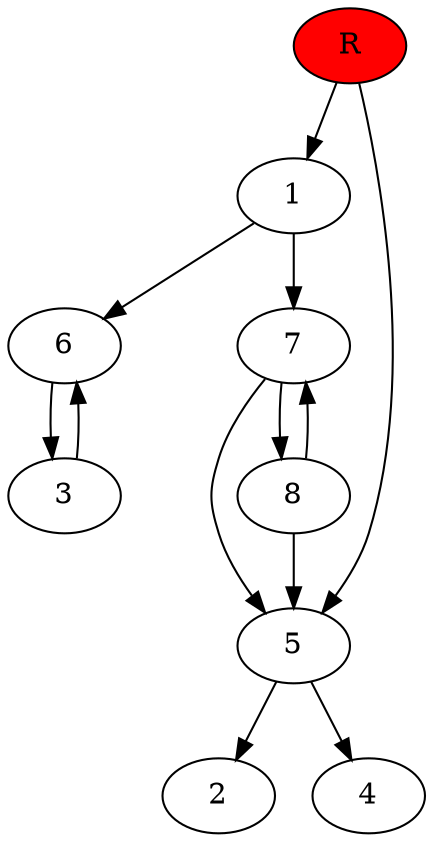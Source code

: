 digraph prb3947 {
	1
	2
	3
	4
	5
	6
	7
	8
	R [fillcolor="#ff0000" style=filled]
	1 -> 6
	1 -> 7
	3 -> 6
	5 -> 2
	5 -> 4
	6 -> 3
	7 -> 5
	7 -> 8
	8 -> 5
	8 -> 7
	R -> 1
	R -> 5
}
